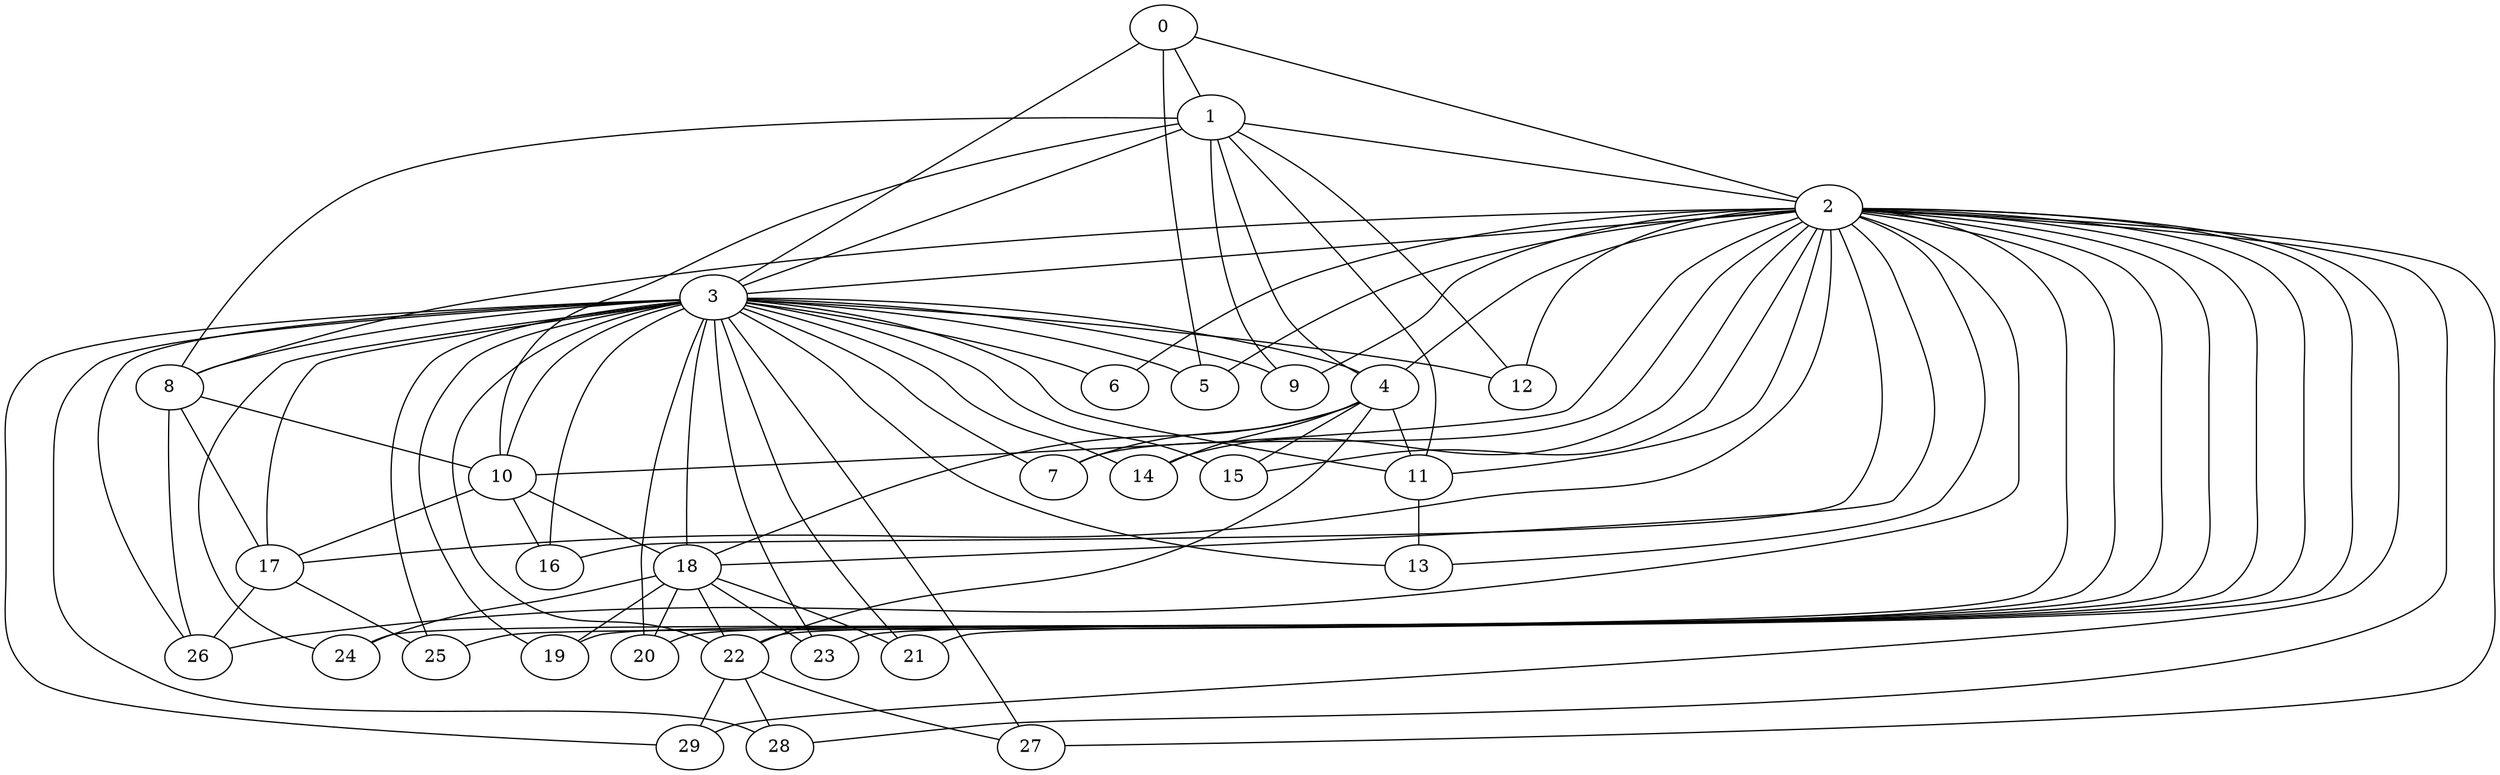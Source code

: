 graph G {
   8 -- 26
   8 -- 10
   8 -- 17
   0 -- 1
   0 -- 2
   0 -- 3
   0 -- 5
   1 -- 8
   1 -- 10
   1 -- 2
   1 -- 11
   1 -- 3
   1 -- 12
   1 -- 4
   1 -- 9
   2 -- 8
   2 -- 9
   2 -- 3
   2 -- 4
   2 -- 5
   2 -- 6
   2 -- 7
   2 -- 10
   2 -- 11
   2 -- 12
   2 -- 13
   2 -- 14
   2 -- 15
   2 -- 16
   2 -- 17
   2 -- 18
   2 -- 19
   2 -- 20
   2 -- 21
   2 -- 22
   2 -- 23
   2 -- 24
   2 -- 25
   2 -- 26
   2 -- 27
   2 -- 28
   2 -- 29
   3 -- 8
   3 -- 9
   3 -- 4
   3 -- 5
   3 -- 6
   3 -- 7
   3 -- 10
   3 -- 11
   3 -- 12
   3 -- 13
   3 -- 14
   3 -- 15
   3 -- 16
   3 -- 17
   3 -- 18
   3 -- 19
   3 -- 20
   3 -- 21
   3 -- 22
   3 -- 23
   3 -- 24
   3 -- 25
   3 -- 26
   3 -- 27
   3 -- 28
   3 -- 29
   4 -- 11
   4 -- 18
   4 -- 15
   4 -- 7
   4 -- 22
   4 -- 14
   10 -- 17
   10 -- 18
   10 -- 16
   11 -- 13
   17 -- 26
   17 -- 25
   18 -- 19
   18 -- 20
   18 -- 21
   18 -- 22
   18 -- 23
   18 -- 24
   22 -- 27
   22 -- 28
   22 -- 29
}
